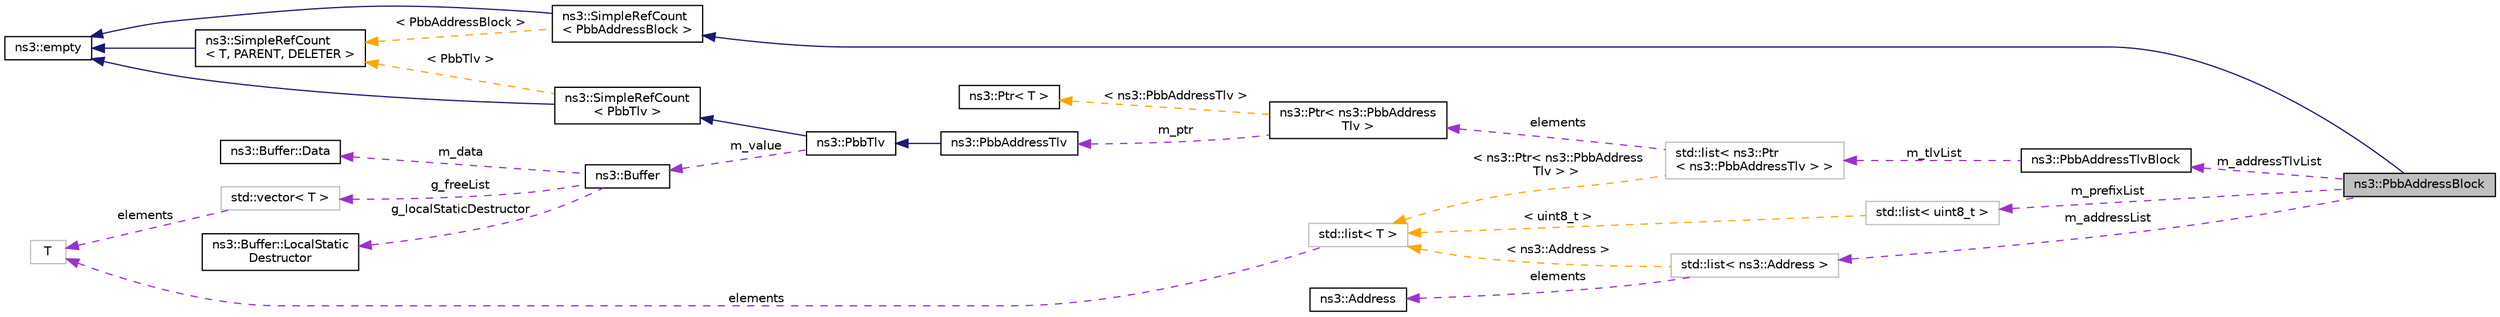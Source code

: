 digraph "ns3::PbbAddressBlock"
{
 // LATEX_PDF_SIZE
  edge [fontname="Helvetica",fontsize="10",labelfontname="Helvetica",labelfontsize="10"];
  node [fontname="Helvetica",fontsize="10",shape=record];
  rankdir="LR";
  Node1 [label="ns3::PbbAddressBlock",height=0.2,width=0.4,color="black", fillcolor="grey75", style="filled", fontcolor="black",tooltip="An Address Block and its associated Address TLV Blocks."];
  Node2 -> Node1 [dir="back",color="midnightblue",fontsize="10",style="solid",fontname="Helvetica"];
  Node2 [label="ns3::SimpleRefCount\l\< PbbAddressBlock \>",height=0.2,width=0.4,color="black", fillcolor="white", style="filled",URL="$classns3_1_1_simple_ref_count.html",tooltip=" "];
  Node3 -> Node2 [dir="back",color="midnightblue",fontsize="10",style="solid",fontname="Helvetica"];
  Node3 [label="ns3::empty",height=0.2,width=0.4,color="black", fillcolor="white", style="filled",URL="$classns3_1_1empty.html",tooltip="make Callback use a separate empty type"];
  Node4 -> Node2 [dir="back",color="orange",fontsize="10",style="dashed",label=" \< PbbAddressBlock \>" ,fontname="Helvetica"];
  Node4 [label="ns3::SimpleRefCount\l\< T, PARENT, DELETER \>",height=0.2,width=0.4,color="black", fillcolor="white", style="filled",URL="$classns3_1_1_simple_ref_count.html",tooltip="A template-based reference counting class."];
  Node3 -> Node4 [dir="back",color="midnightblue",fontsize="10",style="solid",fontname="Helvetica"];
  Node5 -> Node1 [dir="back",color="darkorchid3",fontsize="10",style="dashed",label=" m_addressTlvList" ,fontname="Helvetica"];
  Node5 [label="ns3::PbbAddressTlvBlock",height=0.2,width=0.4,color="black", fillcolor="white", style="filled",URL="$classns3_1_1_pbb_address_tlv_block.html",tooltip="A block of Address TLVs (PbbAddressTlv)."];
  Node6 -> Node5 [dir="back",color="darkorchid3",fontsize="10",style="dashed",label=" m_tlvList" ,fontname="Helvetica"];
  Node6 [label="std::list\< ns3::Ptr\l\< ns3::PbbAddressTlv \> \>",height=0.2,width=0.4,color="grey75", fillcolor="white", style="filled",tooltip=" "];
  Node7 -> Node6 [dir="back",color="darkorchid3",fontsize="10",style="dashed",label=" elements" ,fontname="Helvetica"];
  Node7 [label="ns3::Ptr\< ns3::PbbAddress\lTlv \>",height=0.2,width=0.4,color="black", fillcolor="white", style="filled",URL="$classns3_1_1_ptr.html",tooltip=" "];
  Node8 -> Node7 [dir="back",color="darkorchid3",fontsize="10",style="dashed",label=" m_ptr" ,fontname="Helvetica"];
  Node8 [label="ns3::PbbAddressTlv",height=0.2,width=0.4,color="black", fillcolor="white", style="filled",URL="$classns3_1_1_pbb_address_tlv.html",tooltip="An Address TLV."];
  Node9 -> Node8 [dir="back",color="midnightblue",fontsize="10",style="solid",fontname="Helvetica"];
  Node9 [label="ns3::PbbTlv",height=0.2,width=0.4,color="black", fillcolor="white", style="filled",URL="$classns3_1_1_pbb_tlv.html",tooltip="A packet or message TLV."];
  Node10 -> Node9 [dir="back",color="midnightblue",fontsize="10",style="solid",fontname="Helvetica"];
  Node10 [label="ns3::SimpleRefCount\l\< PbbTlv \>",height=0.2,width=0.4,color="black", fillcolor="white", style="filled",URL="$classns3_1_1_simple_ref_count.html",tooltip=" "];
  Node3 -> Node10 [dir="back",color="midnightblue",fontsize="10",style="solid",fontname="Helvetica"];
  Node4 -> Node10 [dir="back",color="orange",fontsize="10",style="dashed",label=" \< PbbTlv \>" ,fontname="Helvetica"];
  Node11 -> Node9 [dir="back",color="darkorchid3",fontsize="10",style="dashed",label=" m_value" ,fontname="Helvetica"];
  Node11 [label="ns3::Buffer",height=0.2,width=0.4,color="black", fillcolor="white", style="filled",URL="$classns3_1_1_buffer.html",tooltip="automatically resized byte buffer"];
  Node12 -> Node11 [dir="back",color="darkorchid3",fontsize="10",style="dashed",label=" m_data" ,fontname="Helvetica"];
  Node12 [label="ns3::Buffer::Data",height=0.2,width=0.4,color="black", fillcolor="white", style="filled",URL="$structns3_1_1_buffer_1_1_data.html",tooltip="This data structure is variable-sized through its last member whose size is determined at allocation ..."];
  Node13 -> Node11 [dir="back",color="darkorchid3",fontsize="10",style="dashed",label=" g_localStaticDestructor" ,fontname="Helvetica"];
  Node13 [label="ns3::Buffer::LocalStatic\lDestructor",height=0.2,width=0.4,color="black", fillcolor="white", style="filled",URL="$structns3_1_1_buffer_1_1_local_static_destructor.html",tooltip="Local static destructor structure."];
  Node14 -> Node11 [dir="back",color="darkorchid3",fontsize="10",style="dashed",label=" g_freeList" ,fontname="Helvetica"];
  Node14 [label="std::vector\< T \>",height=0.2,width=0.4,color="grey75", fillcolor="white", style="filled",tooltip=" "];
  Node15 -> Node14 [dir="back",color="darkorchid3",fontsize="10",style="dashed",label=" elements" ,fontname="Helvetica"];
  Node15 [label="T",height=0.2,width=0.4,color="grey75", fillcolor="white", style="filled",tooltip=" "];
  Node16 -> Node7 [dir="back",color="orange",fontsize="10",style="dashed",label=" \< ns3::PbbAddressTlv \>" ,fontname="Helvetica"];
  Node16 [label="ns3::Ptr\< T \>",height=0.2,width=0.4,color="black", fillcolor="white", style="filled",URL="$classns3_1_1_ptr.html",tooltip="Smart pointer class similar to boost::intrusive_ptr."];
  Node17 -> Node6 [dir="back",color="orange",fontsize="10",style="dashed",label=" \< ns3::Ptr\< ns3::PbbAddress\lTlv \> \>" ,fontname="Helvetica"];
  Node17 [label="std::list\< T \>",height=0.2,width=0.4,color="grey75", fillcolor="white", style="filled",tooltip=" "];
  Node15 -> Node17 [dir="back",color="darkorchid3",fontsize="10",style="dashed",label=" elements" ,fontname="Helvetica"];
  Node18 -> Node1 [dir="back",color="darkorchid3",fontsize="10",style="dashed",label=" m_addressList" ,fontname="Helvetica"];
  Node18 [label="std::list\< ns3::Address \>",height=0.2,width=0.4,color="grey75", fillcolor="white", style="filled",tooltip=" "];
  Node19 -> Node18 [dir="back",color="darkorchid3",fontsize="10",style="dashed",label=" elements" ,fontname="Helvetica"];
  Node19 [label="ns3::Address",height=0.2,width=0.4,color="black", fillcolor="white", style="filled",URL="$classns3_1_1_address.html",tooltip="a polymophic address class"];
  Node17 -> Node18 [dir="back",color="orange",fontsize="10",style="dashed",label=" \< ns3::Address \>" ,fontname="Helvetica"];
  Node20 -> Node1 [dir="back",color="darkorchid3",fontsize="10",style="dashed",label=" m_prefixList" ,fontname="Helvetica"];
  Node20 [label="std::list\< uint8_t \>",height=0.2,width=0.4,color="grey75", fillcolor="white", style="filled",tooltip=" "];
  Node17 -> Node20 [dir="back",color="orange",fontsize="10",style="dashed",label=" \< uint8_t \>" ,fontname="Helvetica"];
}
